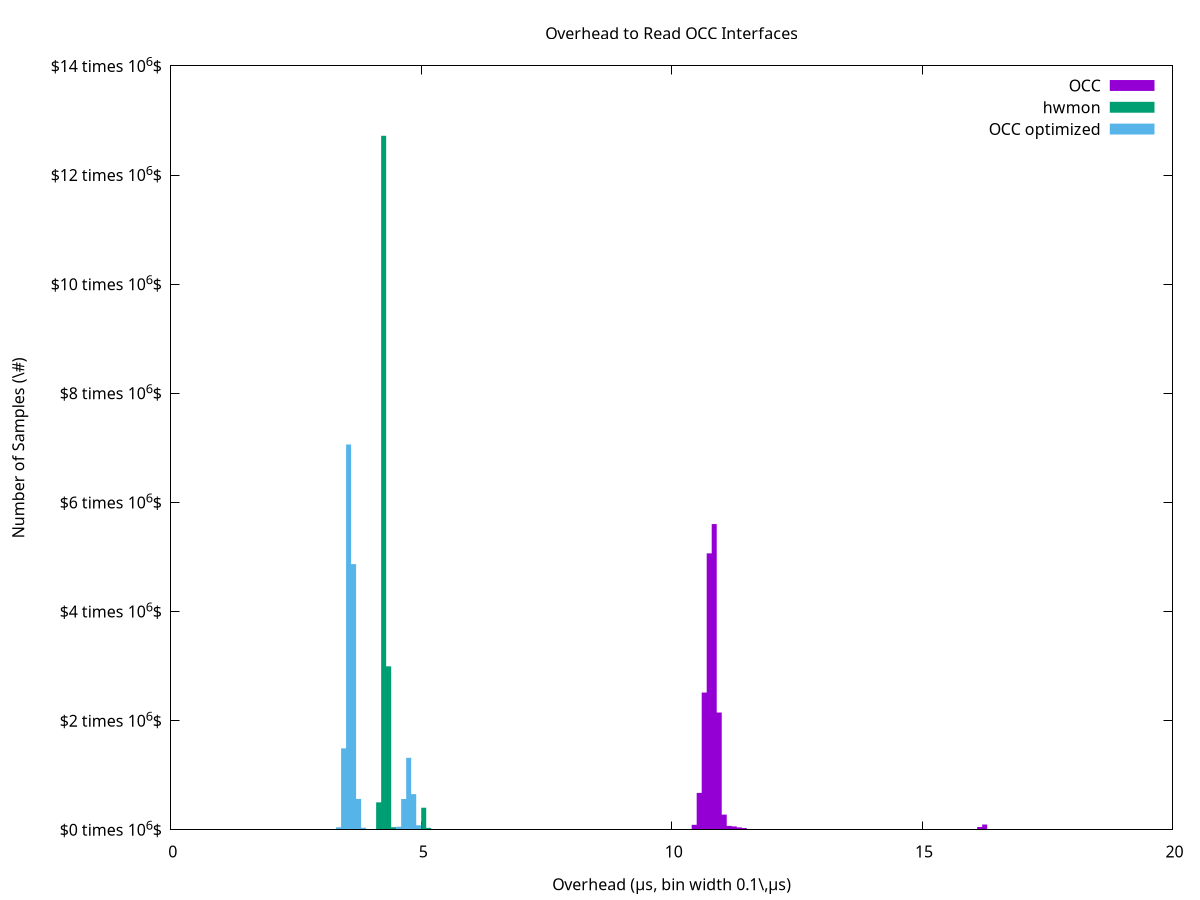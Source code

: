 $hwmon <<EOD
0.0	0
0.1	0
0.2	0
0.30000000000000004	0
0.4	0
0.5	0
0.6000000000000001	0
0.7000000000000001	0
0.8	0
0.9	0
1.0	0
1.1	0
1.2000000000000002	0
1.3	0
1.4000000000000001	0
1.5	0
1.6	0
1.7000000000000002	0
1.8	0
1.9000000000000001	0
2.0	0
2.1	0
2.2	0
2.3000000000000003	0
2.4000000000000004	0
2.5	0
2.6	0
2.7	0
2.8000000000000003	0
2.9000000000000004	0
3.0	0
3.1	0
3.2	0
3.3000000000000003	0
3.4000000000000004	0
3.5	0
3.6	0
3.7	0
3.8000000000000003	0
3.9000000000000004	0
4.0	0
4.1000000000000005	502502
4.2	12718807
4.3	2995357
4.4	47000
4.5	18749
4.6000000000000005	33487
4.7	13354
4.800000000000001	234
4.9	90
5.0	404404
5.1000000000000005	34264
5.2	1135
5.300000000000001	357
5.4	58
5.5	190
5.6000000000000005	234
5.7	97
5.800000000000001	189
5.9	634
6.0	542
6.1000000000000005	505
6.2	725
6.300000000000001	916
6.4	744
6.5	626
6.6000000000000005	517
6.7	264
6.800000000000001	194
6.9	152
7.0	138
7.1000000000000005	111
7.2	74
7.300000000000001	79
7.4	62
7.5	48
7.6000000000000005	44
7.7	46
7.800000000000001	41
7.9	45
8.0	17
8.1	25
8.200000000000001	19
8.3	13
8.4	8
8.5	7
8.6	8
8.700000000000001	4
8.8	4
8.9	7
9.0	2
9.1	8
9.200000000000001	3
9.3	2
9.4	1
9.5	0
9.600000000000001	4
9.700000000000001	3
9.8	3
9.9	2
10.0	4
10.100000000000001	1
10.200000000000001	1
10.3	2
10.4	1
10.5	2
10.600000000000001	1
10.700000000000001	2
10.8	2
10.9	3
11.0	0
11.100000000000001	2
11.200000000000001	2
11.3	3
11.4	3
11.5	1
11.600000000000001	1
11.700000000000001	2
11.8	1
11.9	0
12.0	2
12.100000000000001	1
12.200000000000001	1
12.3	2
12.4	0
12.5	0
12.600000000000001	0
12.700000000000001	0
12.8	0
12.9	1
13.0	1
13.100000000000001	0
13.200000000000001	0
13.3	0
13.4	0
13.5	0
13.600000000000001	0
13.700000000000001	0
13.8	0
13.9	0
14.0	0
14.100000000000001	0
14.200000000000001	0
14.3	0
14.4	0
14.5	0
14.600000000000001	0
14.700000000000001	0
14.8	0
14.9	0
15.0	0
15.100000000000001	0
15.200000000000001	0
15.3	0
15.4	0
15.5	0
15.600000000000001	1
15.700000000000001	0
15.8	0
15.9	2
16.0	0
16.1	0
16.2	0
16.3	0
16.400000000000002	0
16.5	0
16.6	0
16.7	0
16.8	0
16.900000000000002	0
17.0	0
17.1	0
17.2	0
17.3	0
17.400000000000002	0
17.5	0
17.6	0
17.7	0
17.8	0
17.900000000000002	0
18.0	0
18.1	0
18.2	0
18.3	0
18.400000000000002	0
18.5	1
18.6	0
18.7	0
18.8	0
18.900000000000002	0
19.0	0
19.1	0
19.200000000000003	0
19.3	0
19.400000000000002	0
19.5	0
19.6	0
19.700000000000003	0
19.8	0
19.900000000000002	0
EOD
$occ <<EOD
0.0	0
0.1	0
0.2	0
0.30000000000000004	0
0.4	0
0.5	0
0.6000000000000001	0
0.7000000000000001	0
0.8	0
0.9	0
1.0	0
1.1	0
1.2000000000000002	0
1.3	0
1.4000000000000001	0
1.5	0
1.6	0
1.7000000000000002	0
1.8	0
1.9000000000000001	0
2.0	0
2.1	0
2.2	0
2.3000000000000003	0
2.4000000000000004	0
2.5	0
2.6	0
2.7	0
2.8000000000000003	0
2.9000000000000004	0
3.0	0
3.1	0
3.2	0
3.3000000000000003	0
3.4000000000000004	0
3.5	0
3.6	0
3.7	0
3.8000000000000003	0
3.9000000000000004	0
4.0	0
4.1000000000000005	0
4.2	0
4.3	0
4.4	0
4.5	0
4.6000000000000005	0
4.7	0
4.800000000000001	0
4.9	0
5.0	0
5.1000000000000005	0
5.2	0
5.300000000000001	0
5.4	0
5.5	0
5.6000000000000005	0
5.7	0
5.800000000000001	0
5.9	0
6.0	0
6.1000000000000005	0
6.2	0
6.300000000000001	0
6.4	0
6.5	0
6.6000000000000005	0
6.7	0
6.800000000000001	0
6.9	0
7.0	0
7.1000000000000005	0
7.2	0
7.300000000000001	0
7.4	0
7.5	0
7.6000000000000005	0
7.7	0
7.800000000000001	0
7.9	0
8.0	0
8.1	0
8.200000000000001	0
8.3	0
8.4	0
8.5	0
8.6	0
8.700000000000001	0
8.8	0
8.9	0
9.0	0
9.1	0
9.200000000000001	0
9.3	0
9.4	0
9.5	0
9.600000000000001	0
9.700000000000001	0
9.8	0
9.9	0
10.0	0
10.100000000000001	0
10.200000000000001	6
10.3	3342
10.4	91028
10.5	675752
10.600000000000001	2514709
10.700000000000001	5065831
10.8	5602919
10.9	2148872
11.0	277879
11.100000000000001	71254
11.200000000000001	61795
11.3	43611
11.4	32228
11.5	12884
11.600000000000001	1851
11.700000000000001	384
11.8	153
11.9	68
12.0	39
12.100000000000001	31
12.200000000000001	42
12.3	192
12.4	544
12.5	1051
12.600000000000001	1123
12.700000000000001	1061
12.8	1360
12.9	2031
13.0	2376
13.100000000000001	2258
13.200000000000001	1763
13.3	1077
13.4	754
13.5	478
13.600000000000001	331
13.700000000000001	243
13.8	171
13.9	166
14.0	188
14.100000000000001	148
14.200000000000001	123
14.3	108
14.4	87
14.5	53
14.600000000000001	41
14.700000000000001	18
14.8	21
14.9	14
15.0	15
15.100000000000001	14
15.200000000000001	14
15.3	4
15.4	12
15.5	8
15.600000000000001	11
15.700000000000001	6
15.8	7
15.9	5
16.0	275
16.1	51122
16.2	96102
16.3	6211
16.400000000000002	236
16.5	177
16.6	46
16.7	29
16.8	13
16.900000000000002	2
17.0	3
17.1	4
17.2	6
17.3	7
17.400000000000002	4
17.5	3
17.6	8
17.7	6
17.8	6
17.900000000000002	5
18.0	3
18.1	6
18.2	4
18.3	9
18.400000000000002	6
18.5	5
18.6	6
18.7	10
18.8	14
18.900000000000002	14
19.0	7
19.1	5
19.200000000000003	8
19.3	16
19.400000000000002	24
19.5	29
19.6	29
19.700000000000003	22
19.8	17
19.900000000000002	19
EOD
$occ_optimized <<EOD
0.0	0
0.1	0
0.2	0
0.30000000000000004	0
0.4	0
0.5	0
0.6000000000000001	0
0.7000000000000001	0
0.8	0
0.9	0
1.0	0
1.1	0
1.2000000000000002	0
1.3	0
1.4000000000000001	0
1.5	0
1.6	0
1.7000000000000002	0
1.8	0
1.9000000000000001	0
2.0	0
2.1	0
2.2	0
2.3000000000000003	0
2.4000000000000004	0
2.5	0
2.6	0
2.7	0
2.8000000000000003	0
2.9000000000000004	0
3.0	0
3.1	0
3.2	34
3.3000000000000003	46230
3.4000000000000004	1491847
3.5	7060434
3.6	4868585
3.7	565357
3.8000000000000003	37511
3.9000000000000004	12726
4.0	2989
4.1000000000000005	220
4.2	219
4.3	204
4.4	1169
4.5	55843
4.6000000000000005	564160
4.7	1318801
4.800000000000001	653081
4.9	82109
5.0	6612
5.1000000000000005	2454
5.2	871
5.300000000000001	575
5.4	425
5.5	454
5.6000000000000005	502
5.7	465
5.800000000000001	426
5.9	437
6.0	384
6.1000000000000005	199
6.2	146
6.300000000000001	145
6.4	202
6.5	185
6.6000000000000005	147
6.7	120
6.800000000000001	153
6.9	153
7.0	139
7.1000000000000005	123
7.2	88
7.300000000000001	44
7.4	36
7.5	22
7.6000000000000005	24
7.7	10
7.800000000000001	20
7.9	15
8.0	18
8.1	8
8.200000000000001	14
8.3	6
8.4	4
8.5	5
8.6	2
8.700000000000001	5
8.8	6
8.9	5
9.0	1
9.1	2
9.200000000000001	2
9.3	2
9.4	2
9.5	1
9.600000000000001	1
9.700000000000001	0
9.8	0
9.9	1
10.0	1
10.100000000000001	3
10.200000000000001	1
10.3	1
10.4	1
10.5	0
10.600000000000001	1
10.700000000000001	0
10.8	1
10.9	1
11.0	0
11.100000000000001	0
11.200000000000001	0
11.3	0
11.4	0
11.5	0
11.600000000000001	2
11.700000000000001	1
11.8	1
11.9	1
12.0	1
12.100000000000001	0
12.200000000000001	1
12.3	0
12.4	0
12.5	0
12.600000000000001	0
12.700000000000001	0
12.8	0
12.9	0
13.0	0
13.100000000000001	0
13.200000000000001	0
13.3	0
13.4	0
13.5	0
13.600000000000001	0
13.700000000000001	0
13.8	0
13.9	0
14.0	0
14.100000000000001	0
14.200000000000001	0
14.3	0
14.4	0
14.5	0
14.600000000000001	0
14.700000000000001	0
14.8	0
14.9	0
15.0	0
15.100000000000001	0
15.200000000000001	1
15.3	0
15.4	0
15.5	0
15.600000000000001	0
15.700000000000001	0
15.8	2
15.9	0
16.0	0
16.1	0
16.2	0
16.3	0
16.400000000000002	0
16.5	0
16.6	0
16.7	0
16.8	0
16.900000000000002	0
17.0	0
17.1	0
17.2	1
17.3	1
17.400000000000002	0
17.5	0
17.6	0
17.7	0
17.8	0
17.900000000000002	0
18.0	0
18.1	0
18.2	0
18.3	0
18.400000000000002	0
18.5	1
18.6	0
18.7	0
18.8	0
18.900000000000002	0
19.0	0
19.1	0
19.200000000000003	0
19.3	0
19.400000000000002	0
19.5	0
19.6	0
19.700000000000003	0
19.8	0
19.900000000000002	0
EOD
# hwmon cnt > 20 us: 14 (8.344650765934632e-05 %)
#   occ cnt > 20 us: 135 (0.0008046627524294109 %)
#   occ optimized cnt > 20 us: 12 (7.152557799372542e-05 %)

set title "Overhead to Read OCC Interfaces"
set xlabel "Overhead (µs, bin width 0.1\\,µs)"
set ylabel "Number of Samples (\\#)"
set format y "$%g \\times 10^6$"

set key inside top right
set xrange [0:20]

set style fill solid 1.0 noborder

plot $occ           u 1:($2/1000000) w fillsteps lc 1 fs solid title 'OCC',\
     $hwmon         u 1:($2/1000000) w fillsteps lc 2 fs solid title 'hwmon',\
     $occ_optimized u 1:($2/1000000) w fillsteps lc 3 fs solid title 'OCC optimized'

